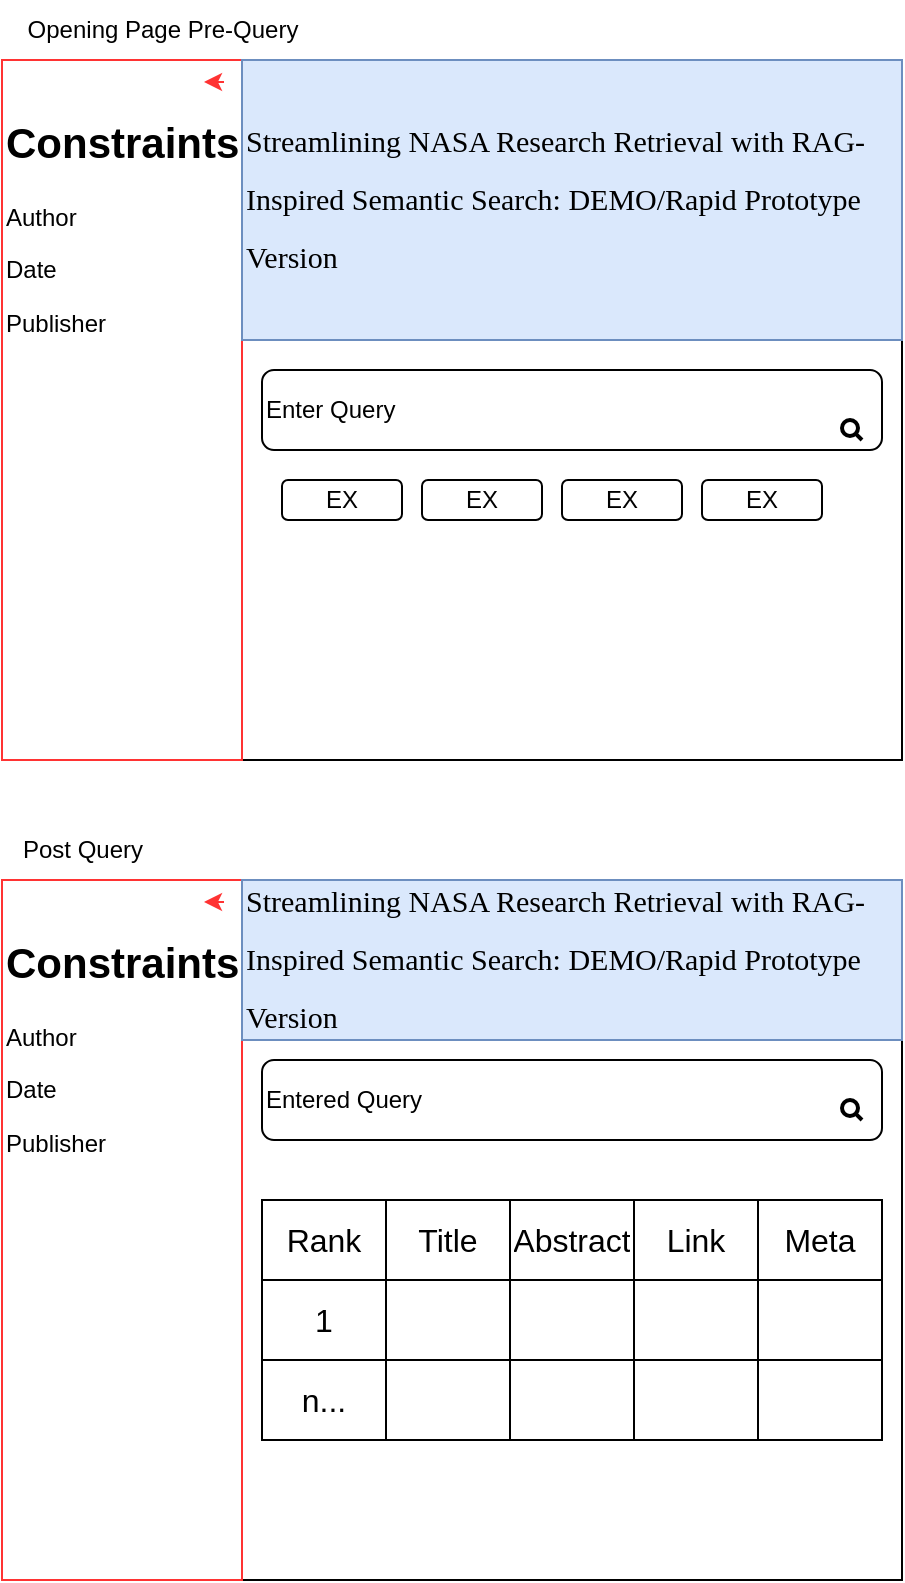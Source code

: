 <mxfile>
    <diagram id="a4kgavTqdTj_b3KPuJNV" name="Page-1">
        <mxGraphModel dx="496" dy="547" grid="1" gridSize="10" guides="1" tooltips="1" connect="1" arrows="1" fold="1" page="1" pageScale="1" pageWidth="850" pageHeight="1100" math="0" shadow="0">
            <root>
                <mxCell id="0"/>
                <mxCell id="1" parent="0"/>
                <mxCell id="2" value="" style="rounded=0;whiteSpace=wrap;html=1;" vertex="1" parent="1">
                    <mxGeometry x="130" y="60" width="450" height="350" as="geometry"/>
                </mxCell>
                <mxCell id="3" value="" style="rounded=0;whiteSpace=wrap;html=1;strokeColor=#FF3333;" vertex="1" parent="1">
                    <mxGeometry x="130" y="60" width="120" height="350" as="geometry"/>
                </mxCell>
                <mxCell id="4" value="" style="endArrow=classic;html=1;entryX=0.667;entryY=0.114;entryDx=0;entryDy=0;entryPerimeter=0;strokeColor=#FF3333;" edge="1" parent="1">
                    <mxGeometry width="50" height="50" relative="1" as="geometry">
                        <mxPoint x="241" y="71" as="sourcePoint"/>
                        <mxPoint x="231.04" y="70.9" as="targetPoint"/>
                        <Array as="points">
                            <mxPoint x="231" y="71"/>
                        </Array>
                    </mxGeometry>
                </mxCell>
                <mxCell id="5" value="&lt;h1 style=&quot;margin-top: 0px;&quot;&gt;&lt;font style=&quot;font-size: 21px;&quot;&gt;Constraints&lt;/font&gt;&lt;/h1&gt;&lt;p&gt;Author&lt;/p&gt;&lt;p&gt;Date&amp;nbsp;&lt;/p&gt;&lt;p&gt;Publisher&lt;/p&gt;" style="text;html=1;whiteSpace=wrap;overflow=hidden;rounded=0;" vertex="1" parent="1">
                    <mxGeometry x="130" y="80" width="120" height="120" as="geometry"/>
                </mxCell>
                <mxCell id="6" value="&lt;p&gt;&lt;font style=&quot;font-size: 15px; color: rgb(0, 0, 0);&quot;&gt;&lt;span style=&quot;-webkit-user-drag: none; -webkit-tap-highlight-color: transparent; margin: 0px; padding: 0px; user-select: text; white-space-collapse: preserve; line-height: 29.137px; font-family: &amp;quot;Times New Roman&amp;quot;, &amp;quot;Times New Roman_EmbeddedFont&amp;quot;, &amp;quot;Times New Roman_MSFontService&amp;quot;, serif; font-variant-ligatures: none !important;&quot; class=&quot;TextRun SCXW232750993 BCX8&quot; lang=&quot;EN-US&quot; data-contrast=&quot;auto&quot;&gt;&lt;span style=&quot;-webkit-user-drag: none; -webkit-tap-highlight-color: transparent; margin: 0px; padding: 0px; user-select: text;&quot; data-ccp-parastyle-defn=&quot;{&amp;quot;ObjectId&amp;quot;:&amp;quot;3bc3bb98-0c20-4950-9d72-83c56486bc65|10&amp;quot;,&amp;quot;ClassId&amp;quot;:1073872969,&amp;quot;Properties&amp;quot;:[335551550,&amp;quot;2&amp;quot;,335551620,&amp;quot;2&amp;quot;,469777841,&amp;quot;Times New Roman&amp;quot;,469777842,&amp;quot;Times New Roman&amp;quot;,469777843,&amp;quot;Times New Roman&amp;quot;,469777844,&amp;quot;Times New Roman&amp;quot;,469769226,&amp;quot;Times New Roman&amp;quot;,469775450,&amp;quot;Author Affiliations&amp;quot;,201340122,&amp;quot;2&amp;quot;,134234082,&amp;quot;true&amp;quot;,134233614,&amp;quot;true&amp;quot;,469778129,&amp;quot;AuthorAffiliations&amp;quot;,335572020,&amp;quot;1&amp;quot;,134224901,&amp;quot;true&amp;quot;,335559739,&amp;quot;240&amp;quot;,469775498,&amp;quot;Author Names&amp;quot;,469778324,&amp;quot;Normal&amp;quot;]}&quot; data-ccp-parastyle=&quot;Author Affiliations&quot; class=&quot;NormalTextRun SCXW232750993 BCX8&quot;&gt;Streamlining NASA Research Retrieval with RAG-Inspired Semantic Search: DEMO/Rapid Prototype Version&lt;/span&gt;&lt;/span&gt;&lt;/font&gt;&lt;/p&gt;" style="rounded=0;whiteSpace=wrap;html=1;fillColor=#dae8fc;strokeColor=#6c8ebf;align=left;" vertex="1" parent="1">
                    <mxGeometry x="250" y="60" width="330" height="140" as="geometry"/>
                </mxCell>
                <mxCell id="7" value="Enter Query" style="rounded=1;whiteSpace=wrap;html=1;align=left;" vertex="1" parent="1">
                    <mxGeometry x="260" y="215" width="310" height="40" as="geometry"/>
                </mxCell>
                <mxCell id="8" value="" style="html=1;verticalLabelPosition=bottom;align=center;labelBackgroundColor=#ffffff;verticalAlign=top;strokeWidth=2;strokeColor=#000000;shadow=0;dashed=0;shape=mxgraph.ios7.icons.looking_glass;" vertex="1" parent="1">
                    <mxGeometry x="550" y="240" width="10" height="10" as="geometry"/>
                </mxCell>
                <mxCell id="9" value="EX" style="rounded=1;whiteSpace=wrap;html=1;" vertex="1" parent="1">
                    <mxGeometry x="270" y="270" width="60" height="20" as="geometry"/>
                </mxCell>
                <mxCell id="10" value="EX" style="rounded=1;whiteSpace=wrap;html=1;" vertex="1" parent="1">
                    <mxGeometry x="340" y="270" width="60" height="20" as="geometry"/>
                </mxCell>
                <mxCell id="11" value="EX" style="rounded=1;whiteSpace=wrap;html=1;" vertex="1" parent="1">
                    <mxGeometry x="410" y="270" width="60" height="20" as="geometry"/>
                </mxCell>
                <mxCell id="12" value="EX" style="rounded=1;whiteSpace=wrap;html=1;" vertex="1" parent="1">
                    <mxGeometry x="480" y="270" width="60" height="20" as="geometry"/>
                </mxCell>
                <mxCell id="13" value="Opening Page Pre-Query" style="text;html=1;align=center;verticalAlign=middle;resizable=0;points=[];autosize=1;strokeColor=none;fillColor=none;" vertex="1" parent="1">
                    <mxGeometry x="130" y="30" width="160" height="30" as="geometry"/>
                </mxCell>
                <mxCell id="14" value="" style="rounded=0;whiteSpace=wrap;html=1;" vertex="1" parent="1">
                    <mxGeometry x="130" y="470" width="450" height="350" as="geometry"/>
                </mxCell>
                <mxCell id="15" value="" style="rounded=0;whiteSpace=wrap;html=1;strokeColor=#FF3333;" vertex="1" parent="1">
                    <mxGeometry x="130" y="470" width="120" height="350" as="geometry"/>
                </mxCell>
                <mxCell id="16" value="" style="endArrow=classic;html=1;entryX=0.667;entryY=0.114;entryDx=0;entryDy=0;entryPerimeter=0;strokeColor=#FF3333;" edge="1" parent="1">
                    <mxGeometry width="50" height="50" relative="1" as="geometry">
                        <mxPoint x="241" y="481" as="sourcePoint"/>
                        <mxPoint x="231.04" y="480.9" as="targetPoint"/>
                        <Array as="points">
                            <mxPoint x="231" y="481"/>
                        </Array>
                    </mxGeometry>
                </mxCell>
                <mxCell id="17" value="&lt;h1 style=&quot;margin-top: 0px;&quot;&gt;&lt;font style=&quot;font-size: 21px;&quot;&gt;Constraints&lt;/font&gt;&lt;/h1&gt;&lt;p&gt;Author&lt;/p&gt;&lt;p&gt;Date&amp;nbsp;&lt;/p&gt;&lt;p&gt;Publisher&lt;/p&gt;" style="text;html=1;whiteSpace=wrap;overflow=hidden;rounded=0;" vertex="1" parent="1">
                    <mxGeometry x="130" y="490" width="120" height="120" as="geometry"/>
                </mxCell>
                <mxCell id="18" value="&lt;p&gt;&lt;font style=&quot;font-size: 15px; color: rgb(0, 0, 0);&quot;&gt;&lt;span style=&quot;-webkit-user-drag: none; -webkit-tap-highlight-color: transparent; margin: 0px; padding: 0px; user-select: text; white-space-collapse: preserve; line-height: 29.137px; font-family: &amp;quot;Times New Roman&amp;quot;, &amp;quot;Times New Roman_EmbeddedFont&amp;quot;, &amp;quot;Times New Roman_MSFontService&amp;quot;, serif; font-variant-ligatures: none !important;&quot; class=&quot;TextRun SCXW232750993 BCX8&quot; lang=&quot;EN-US&quot; data-contrast=&quot;auto&quot;&gt;&lt;span style=&quot;-webkit-user-drag: none; -webkit-tap-highlight-color: transparent; margin: 0px; padding: 0px; user-select: text;&quot; data-ccp-parastyle-defn=&quot;{&amp;quot;ObjectId&amp;quot;:&amp;quot;3bc3bb98-0c20-4950-9d72-83c56486bc65|10&amp;quot;,&amp;quot;ClassId&amp;quot;:1073872969,&amp;quot;Properties&amp;quot;:[335551550,&amp;quot;2&amp;quot;,335551620,&amp;quot;2&amp;quot;,469777841,&amp;quot;Times New Roman&amp;quot;,469777842,&amp;quot;Times New Roman&amp;quot;,469777843,&amp;quot;Times New Roman&amp;quot;,469777844,&amp;quot;Times New Roman&amp;quot;,469769226,&amp;quot;Times New Roman&amp;quot;,469775450,&amp;quot;Author Affiliations&amp;quot;,201340122,&amp;quot;2&amp;quot;,134234082,&amp;quot;true&amp;quot;,134233614,&amp;quot;true&amp;quot;,469778129,&amp;quot;AuthorAffiliations&amp;quot;,335572020,&amp;quot;1&amp;quot;,134224901,&amp;quot;true&amp;quot;,335559739,&amp;quot;240&amp;quot;,469775498,&amp;quot;Author Names&amp;quot;,469778324,&amp;quot;Normal&amp;quot;]}&quot; data-ccp-parastyle=&quot;Author Affiliations&quot; class=&quot;NormalTextRun SCXW232750993 BCX8&quot;&gt;Streamlining NASA Research Retrieval with RAG-Inspired Semantic Search: DEMO/Rapid Prototype Version&lt;/span&gt;&lt;/span&gt;&lt;/font&gt;&lt;/p&gt;" style="rounded=0;whiteSpace=wrap;html=1;fillColor=#dae8fc;strokeColor=#6c8ebf;align=left;" vertex="1" parent="1">
                    <mxGeometry x="250" y="470" width="330" height="80" as="geometry"/>
                </mxCell>
                <mxCell id="19" value="Entered Query&amp;nbsp;" style="rounded=1;whiteSpace=wrap;html=1;align=left;" vertex="1" parent="1">
                    <mxGeometry x="260" y="560" width="310" height="40" as="geometry"/>
                </mxCell>
                <mxCell id="20" value="" style="html=1;verticalLabelPosition=bottom;align=center;labelBackgroundColor=#ffffff;verticalAlign=top;strokeWidth=2;strokeColor=#000000;shadow=0;dashed=0;shape=mxgraph.ios7.icons.looking_glass;" vertex="1" parent="1">
                    <mxGeometry x="550" y="580" width="10" height="10" as="geometry"/>
                </mxCell>
                <mxCell id="21" value="" style="shape=table;startSize=0;container=1;collapsible=0;childLayout=tableLayout;fontSize=16;rounded=0;shadow=0;perimeterSpacing=16;" vertex="1" parent="1">
                    <mxGeometry x="260" y="630" width="310" height="120" as="geometry"/>
                </mxCell>
                <mxCell id="22" value="" style="shape=tableRow;horizontal=0;startSize=0;swimlaneHead=0;swimlaneBody=0;strokeColor=inherit;top=0;left=0;bottom=0;right=0;collapsible=0;dropTarget=0;fillColor=none;points=[[0,0.5],[1,0.5]];portConstraint=eastwest;fontSize=16;" vertex="1" parent="21">
                    <mxGeometry width="310" height="40" as="geometry"/>
                </mxCell>
                <mxCell id="23" value="Rank" style="shape=partialRectangle;html=1;whiteSpace=wrap;connectable=0;strokeColor=inherit;overflow=hidden;fillColor=none;top=0;left=0;bottom=0;right=0;pointerEvents=1;fontSize=16;" vertex="1" parent="22">
                    <mxGeometry width="62" height="40" as="geometry">
                        <mxRectangle width="62" height="40" as="alternateBounds"/>
                    </mxGeometry>
                </mxCell>
                <mxCell id="24" value="Title" style="shape=partialRectangle;html=1;whiteSpace=wrap;connectable=0;strokeColor=inherit;overflow=hidden;fillColor=none;top=0;left=0;bottom=0;right=0;pointerEvents=1;fontSize=16;" vertex="1" parent="22">
                    <mxGeometry x="62" width="62" height="40" as="geometry">
                        <mxRectangle width="62" height="40" as="alternateBounds"/>
                    </mxGeometry>
                </mxCell>
                <mxCell id="25" value="Abstract" style="shape=partialRectangle;html=1;whiteSpace=wrap;connectable=0;strokeColor=inherit;overflow=hidden;fillColor=none;top=0;left=0;bottom=0;right=0;pointerEvents=1;fontSize=16;" vertex="1" parent="22">
                    <mxGeometry x="124" width="62" height="40" as="geometry">
                        <mxRectangle width="62" height="40" as="alternateBounds"/>
                    </mxGeometry>
                </mxCell>
                <mxCell id="26" value="Link" style="shape=partialRectangle;html=1;whiteSpace=wrap;connectable=0;strokeColor=inherit;overflow=hidden;fillColor=none;top=0;left=0;bottom=0;right=0;pointerEvents=1;fontSize=16;" vertex="1" parent="22">
                    <mxGeometry x="186" width="62" height="40" as="geometry">
                        <mxRectangle width="62" height="40" as="alternateBounds"/>
                    </mxGeometry>
                </mxCell>
                <mxCell id="27" value="Meta" style="shape=partialRectangle;html=1;whiteSpace=wrap;connectable=0;strokeColor=inherit;overflow=hidden;fillColor=none;top=0;left=0;bottom=0;right=0;pointerEvents=1;fontSize=16;" vertex="1" parent="22">
                    <mxGeometry x="248" width="62" height="40" as="geometry">
                        <mxRectangle width="62" height="40" as="alternateBounds"/>
                    </mxGeometry>
                </mxCell>
                <mxCell id="28" value="" style="shape=tableRow;horizontal=0;startSize=0;swimlaneHead=0;swimlaneBody=0;strokeColor=inherit;top=0;left=0;bottom=0;right=0;collapsible=0;dropTarget=0;fillColor=none;points=[[0,0.5],[1,0.5]];portConstraint=eastwest;fontSize=16;" vertex="1" parent="21">
                    <mxGeometry y="40" width="310" height="40" as="geometry"/>
                </mxCell>
                <mxCell id="29" value="1" style="shape=partialRectangle;html=1;whiteSpace=wrap;connectable=0;strokeColor=inherit;overflow=hidden;fillColor=none;top=0;left=0;bottom=0;right=0;pointerEvents=1;fontSize=16;" vertex="1" parent="28">
                    <mxGeometry width="62" height="40" as="geometry">
                        <mxRectangle width="62" height="40" as="alternateBounds"/>
                    </mxGeometry>
                </mxCell>
                <mxCell id="30" style="shape=partialRectangle;html=1;whiteSpace=wrap;connectable=0;strokeColor=inherit;overflow=hidden;fillColor=none;top=0;left=0;bottom=0;right=0;pointerEvents=1;fontSize=16;" vertex="1" parent="28">
                    <mxGeometry x="62" width="62" height="40" as="geometry">
                        <mxRectangle width="62" height="40" as="alternateBounds"/>
                    </mxGeometry>
                </mxCell>
                <mxCell id="31" value="" style="shape=partialRectangle;html=1;whiteSpace=wrap;connectable=0;strokeColor=inherit;overflow=hidden;fillColor=none;top=0;left=0;bottom=0;right=0;pointerEvents=1;fontSize=16;" vertex="1" parent="28">
                    <mxGeometry x="124" width="62" height="40" as="geometry">
                        <mxRectangle width="62" height="40" as="alternateBounds"/>
                    </mxGeometry>
                </mxCell>
                <mxCell id="32" value="" style="shape=partialRectangle;html=1;whiteSpace=wrap;connectable=0;strokeColor=inherit;overflow=hidden;fillColor=none;top=0;left=0;bottom=0;right=0;pointerEvents=1;fontSize=16;" vertex="1" parent="28">
                    <mxGeometry x="186" width="62" height="40" as="geometry">
                        <mxRectangle width="62" height="40" as="alternateBounds"/>
                    </mxGeometry>
                </mxCell>
                <mxCell id="33" value="" style="shape=partialRectangle;html=1;whiteSpace=wrap;connectable=0;strokeColor=inherit;overflow=hidden;fillColor=none;top=0;left=0;bottom=0;right=0;pointerEvents=1;fontSize=16;" vertex="1" parent="28">
                    <mxGeometry x="248" width="62" height="40" as="geometry">
                        <mxRectangle width="62" height="40" as="alternateBounds"/>
                    </mxGeometry>
                </mxCell>
                <mxCell id="34" value="" style="shape=tableRow;horizontal=0;startSize=0;swimlaneHead=0;swimlaneBody=0;strokeColor=inherit;top=0;left=0;bottom=0;right=0;collapsible=0;dropTarget=0;fillColor=none;points=[[0,0.5],[1,0.5]];portConstraint=eastwest;fontSize=16;" vertex="1" parent="21">
                    <mxGeometry y="80" width="310" height="40" as="geometry"/>
                </mxCell>
                <mxCell id="35" value="n..." style="shape=partialRectangle;html=1;whiteSpace=wrap;connectable=0;strokeColor=inherit;overflow=hidden;fillColor=none;top=0;left=0;bottom=0;right=0;pointerEvents=1;fontSize=16;" vertex="1" parent="34">
                    <mxGeometry width="62" height="40" as="geometry">
                        <mxRectangle width="62" height="40" as="alternateBounds"/>
                    </mxGeometry>
                </mxCell>
                <mxCell id="36" style="shape=partialRectangle;html=1;whiteSpace=wrap;connectable=0;strokeColor=inherit;overflow=hidden;fillColor=none;top=0;left=0;bottom=0;right=0;pointerEvents=1;fontSize=16;" vertex="1" parent="34">
                    <mxGeometry x="62" width="62" height="40" as="geometry">
                        <mxRectangle width="62" height="40" as="alternateBounds"/>
                    </mxGeometry>
                </mxCell>
                <mxCell id="37" value="" style="shape=partialRectangle;html=1;whiteSpace=wrap;connectable=0;strokeColor=inherit;overflow=hidden;fillColor=none;top=0;left=0;bottom=0;right=0;pointerEvents=1;fontSize=16;" vertex="1" parent="34">
                    <mxGeometry x="124" width="62" height="40" as="geometry">
                        <mxRectangle width="62" height="40" as="alternateBounds"/>
                    </mxGeometry>
                </mxCell>
                <mxCell id="38" value="" style="shape=partialRectangle;html=1;whiteSpace=wrap;connectable=0;strokeColor=inherit;overflow=hidden;fillColor=none;top=0;left=0;bottom=0;right=0;pointerEvents=1;fontSize=16;" vertex="1" parent="34">
                    <mxGeometry x="186" width="62" height="40" as="geometry">
                        <mxRectangle width="62" height="40" as="alternateBounds"/>
                    </mxGeometry>
                </mxCell>
                <mxCell id="39" value="" style="shape=partialRectangle;html=1;whiteSpace=wrap;connectable=0;strokeColor=inherit;overflow=hidden;fillColor=none;top=0;left=0;bottom=0;right=0;pointerEvents=1;fontSize=16;" vertex="1" parent="34">
                    <mxGeometry x="248" width="62" height="40" as="geometry">
                        <mxRectangle width="62" height="40" as="alternateBounds"/>
                    </mxGeometry>
                </mxCell>
                <mxCell id="40" value="Post Query" style="text;html=1;align=center;verticalAlign=middle;resizable=0;points=[];autosize=1;strokeColor=none;fillColor=none;" vertex="1" parent="1">
                    <mxGeometry x="130" y="440" width="80" height="30" as="geometry"/>
                </mxCell>
            </root>
        </mxGraphModel>
    </diagram>
</mxfile>